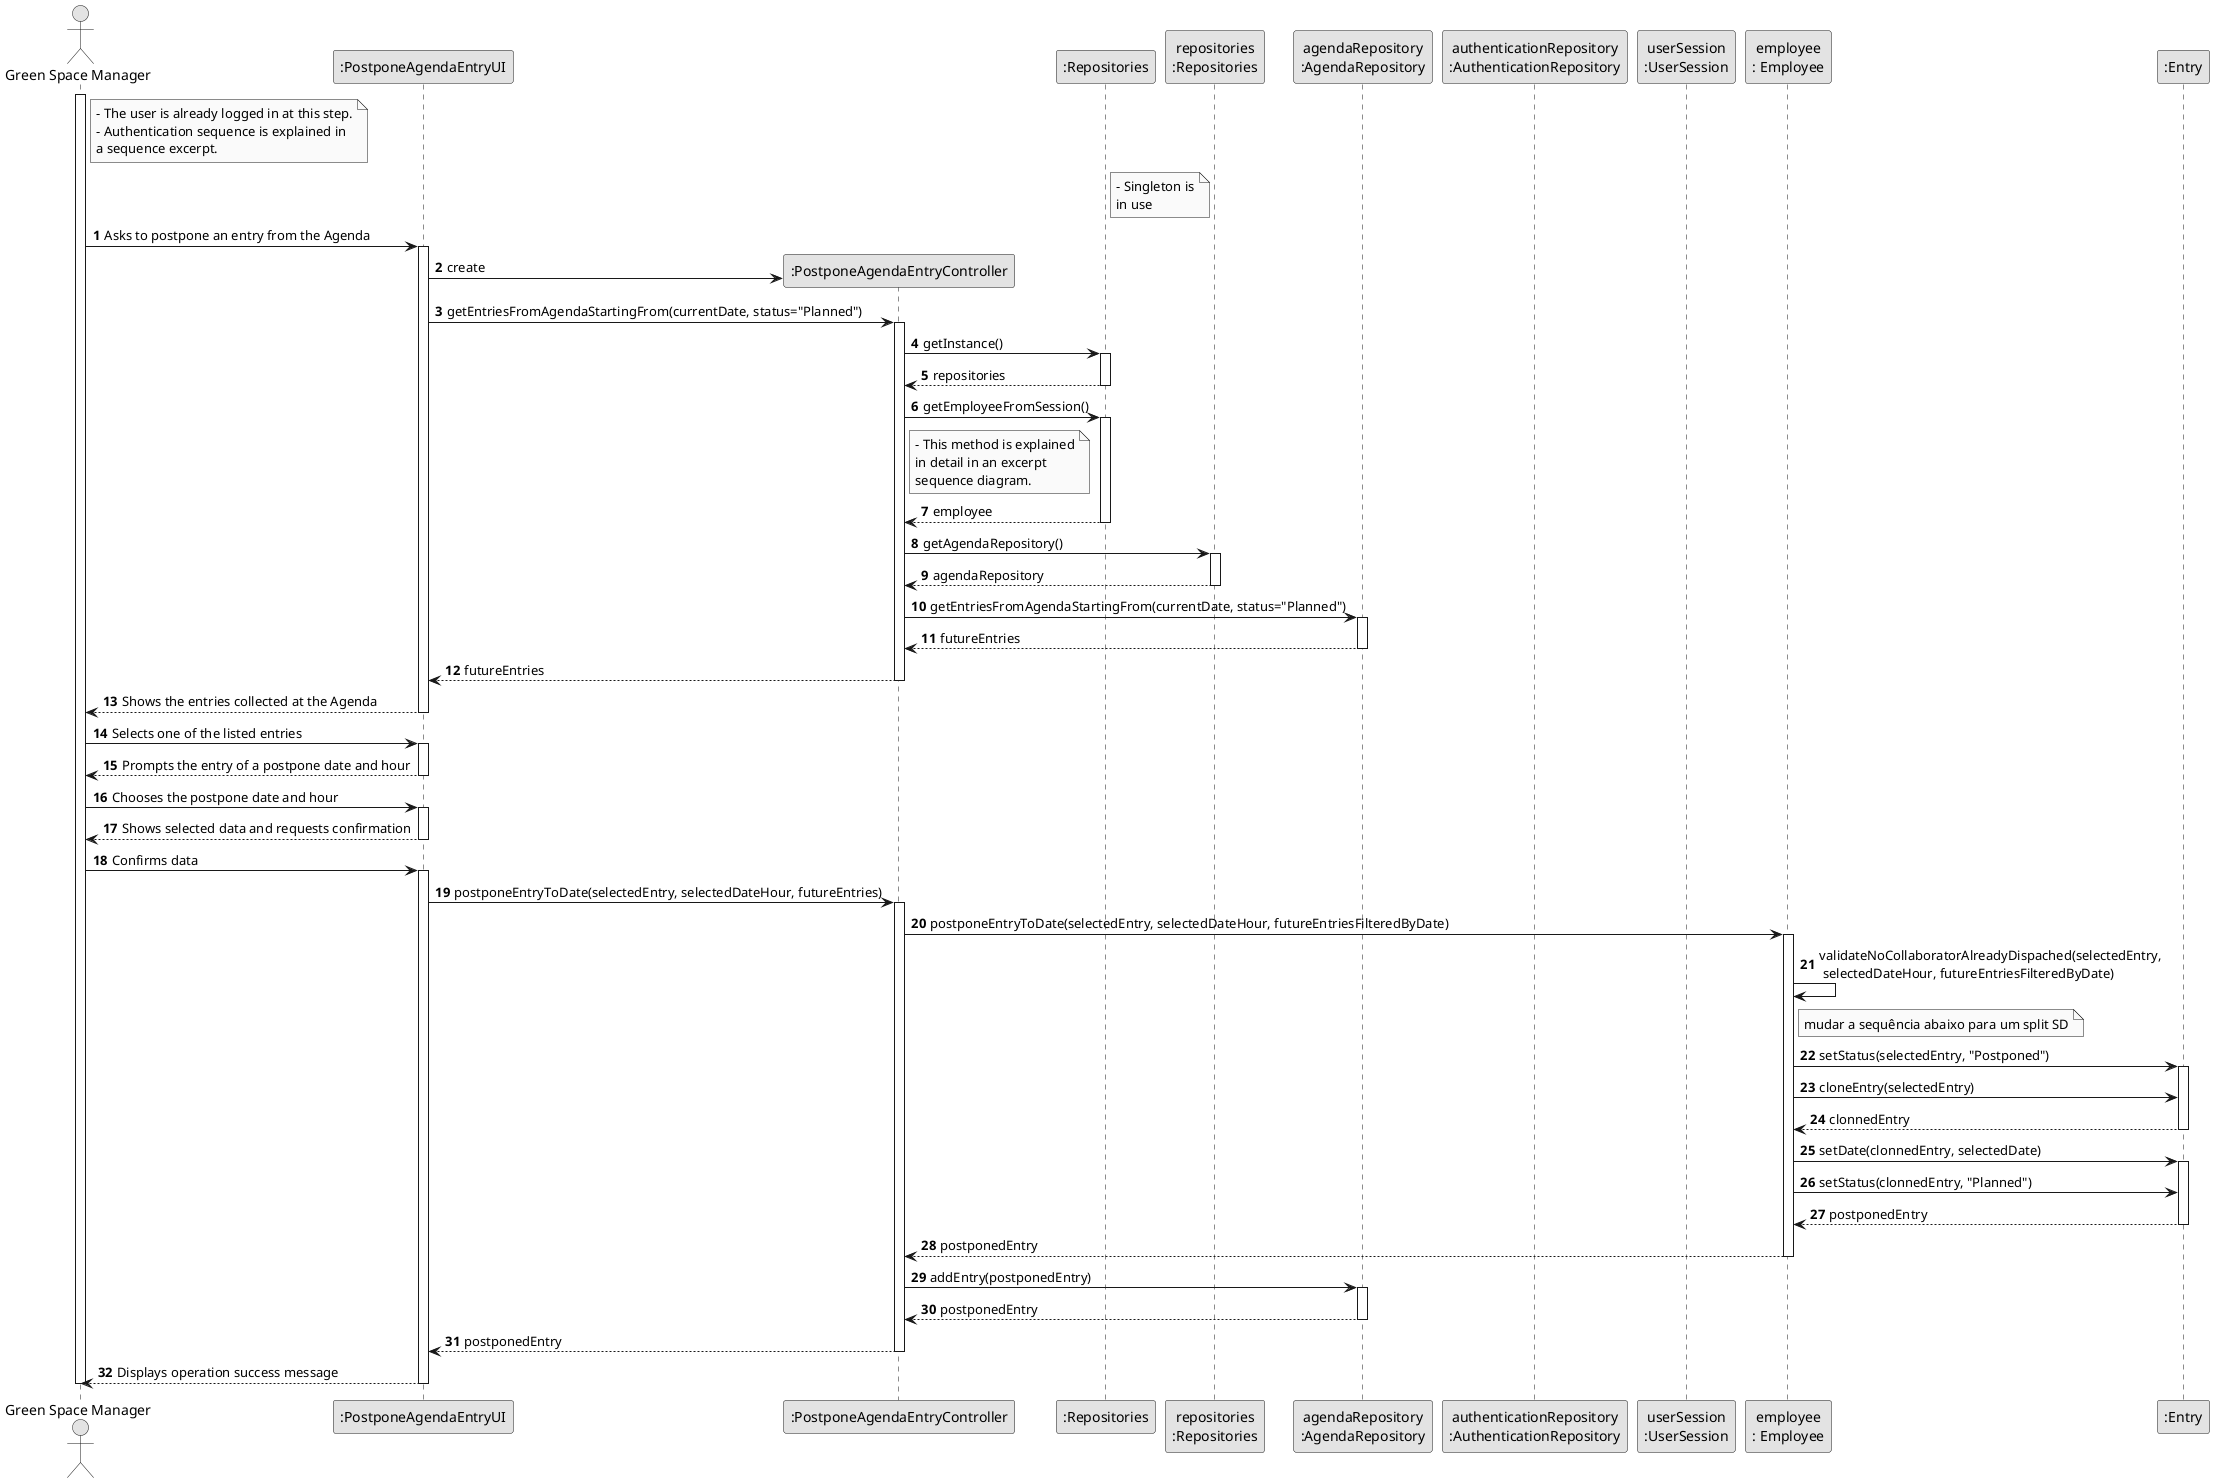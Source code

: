 @startuml
skinparam monochrome true
skinparam packageStyle rectangle
skinparam shadowing false

autonumber

'hide footbox
actor "Green Space Manager" as GSM
participant ":PostponeAgendaEntryUI" as UI
participant ":PostponeAgendaEntryController" as controller
participant ":Repositories" as singleton
participant "repositories\n:Repositories" as rep
participant "agendaRepository\n:AgendaRepository" as agendaRepository
participant "authenticationRepository\n:AuthenticationRepository" as AUTH_REPO
participant "userSession\n:UserSession" as USR_SESSION
participant "employee\n: Employee" as MGR
participant ":Entry" as entry


note right of GSM
    - The user is already logged in at this step.
    - Authentication sequence is explained in
    a sequence excerpt.
end note

note right of singleton
    - Singleton is
    in use
end note

activate GSM

        GSM -> UI :Asks to postpone an entry from the Agenda

        activate UI

            UI -> controller** : create

            UI -> controller : getEntriesFromAgendaStartingFrom(currentDate, status="Planned")
            activate controller

                controller -> singleton : getInstance()
                activate singleton

                    singleton --> controller: repositories
                deactivate singleton

                controller -> singleton : getEmployeeFromSession()

                note right of controller
                    - This method is explained
                    in detail in an excerpt
                    sequence diagram.
                end note

                activate singleton

                singleton --> controller : employee

                deactivate singleton

                controller -> rep : getAgendaRepository()
                activate rep

                    rep --> controller: agendaRepository
                deactivate rep

                controller -> agendaRepository : getEntriesFromAgendaStartingFrom(currentDate, status="Planned")
                activate agendaRepository

                    agendaRepository --> controller : futureEntries

                deactivate agendaRepository


                controller --> UI : futureEntries
            deactivate controller

            UI --> GSM : Shows the entries collected at the Agenda


        deactivate UI

        GSM -> UI :Selects one of the listed entries

            activate UI

                UI --> GSM: Prompts the entry of a postpone date and hour

            deactivate UI

        GSM -> UI : Chooses the postpone date and hour

            activate UI

            UI --> GSM:Shows selected data and requests confirmation

            deactivate UI

        GSM -> UI : Confirms data

            activate UI


            UI -> controller : postponeEntryToDate(selectedEntry, selectedDateHour, futureEntries)

                activate controller



                controller -> MGR : postponeEntryToDate(selectedEntry, selectedDateHour, futureEntriesFilteredByDate)

                    activate MGR


                        MGR -> MGR : validateNoCollaboratorAlreadyDispached(selectedEntry,\n selectedDateHour, futureEntriesFilteredByDate)

                        note right MGR
                        mudar a sequência abaixo para um split SD
                        end note

                        MGR -> entry :setStatus(selectedEntry, "Postponed")

                        activate entry

                            MGR -> entry :cloneEntry(selectedEntry)

                        entry --> MGR: clonnedEntry
                        deactivate entry

                            MGR -> entry :setDate(clonnedEntry, selectedDate)

                        activate entry
                            MGR -> entry :setStatus(clonnedEntry, "Planned")
                            entry --> MGR : postponedEntry

                        deactivate entry

                        MGR --> controller : postponedEntry

                    deactivate MGR

                        controller -> agendaRepository : addEntry(postponedEntry)

                        activate agendaRepository

                            agendaRepository --> controller : postponedEntry

                        deactivate agendaRepository

                        controller --> UI : postponedEntry

                deactivate controller

                UI --> GSM :Displays operation success message

            deactivate UI

deactivate GSM

@enduml

